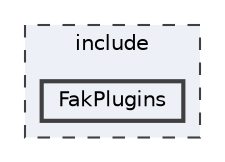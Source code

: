 digraph "/home/runner/work/fakplugins/fakplugins/include/FakPlugins"
{
 // LATEX_PDF_SIZE
  bgcolor="transparent";
  edge [fontname=Helvetica,fontsize=10,labelfontname=Helvetica,labelfontsize=10];
  node [fontname=Helvetica,fontsize=10,shape=box,height=0.2,width=0.4];
  compound=true
  subgraph clusterdir_d44c64559bbebec7f509842c48db8b23 {
    graph [ bgcolor="#edf0f7", pencolor="grey25", label="include", fontname=Helvetica,fontsize=10 style="filled,dashed", URL="dir_d44c64559bbebec7f509842c48db8b23.html",tooltip=""]
  dir_18b260ba734210a1442b23e9907bd3db [label="FakPlugins", fillcolor="#edf0f7", color="grey25", style="filled,bold", URL="dir_18b260ba734210a1442b23e9907bd3db.html",tooltip=""];
  }
}
